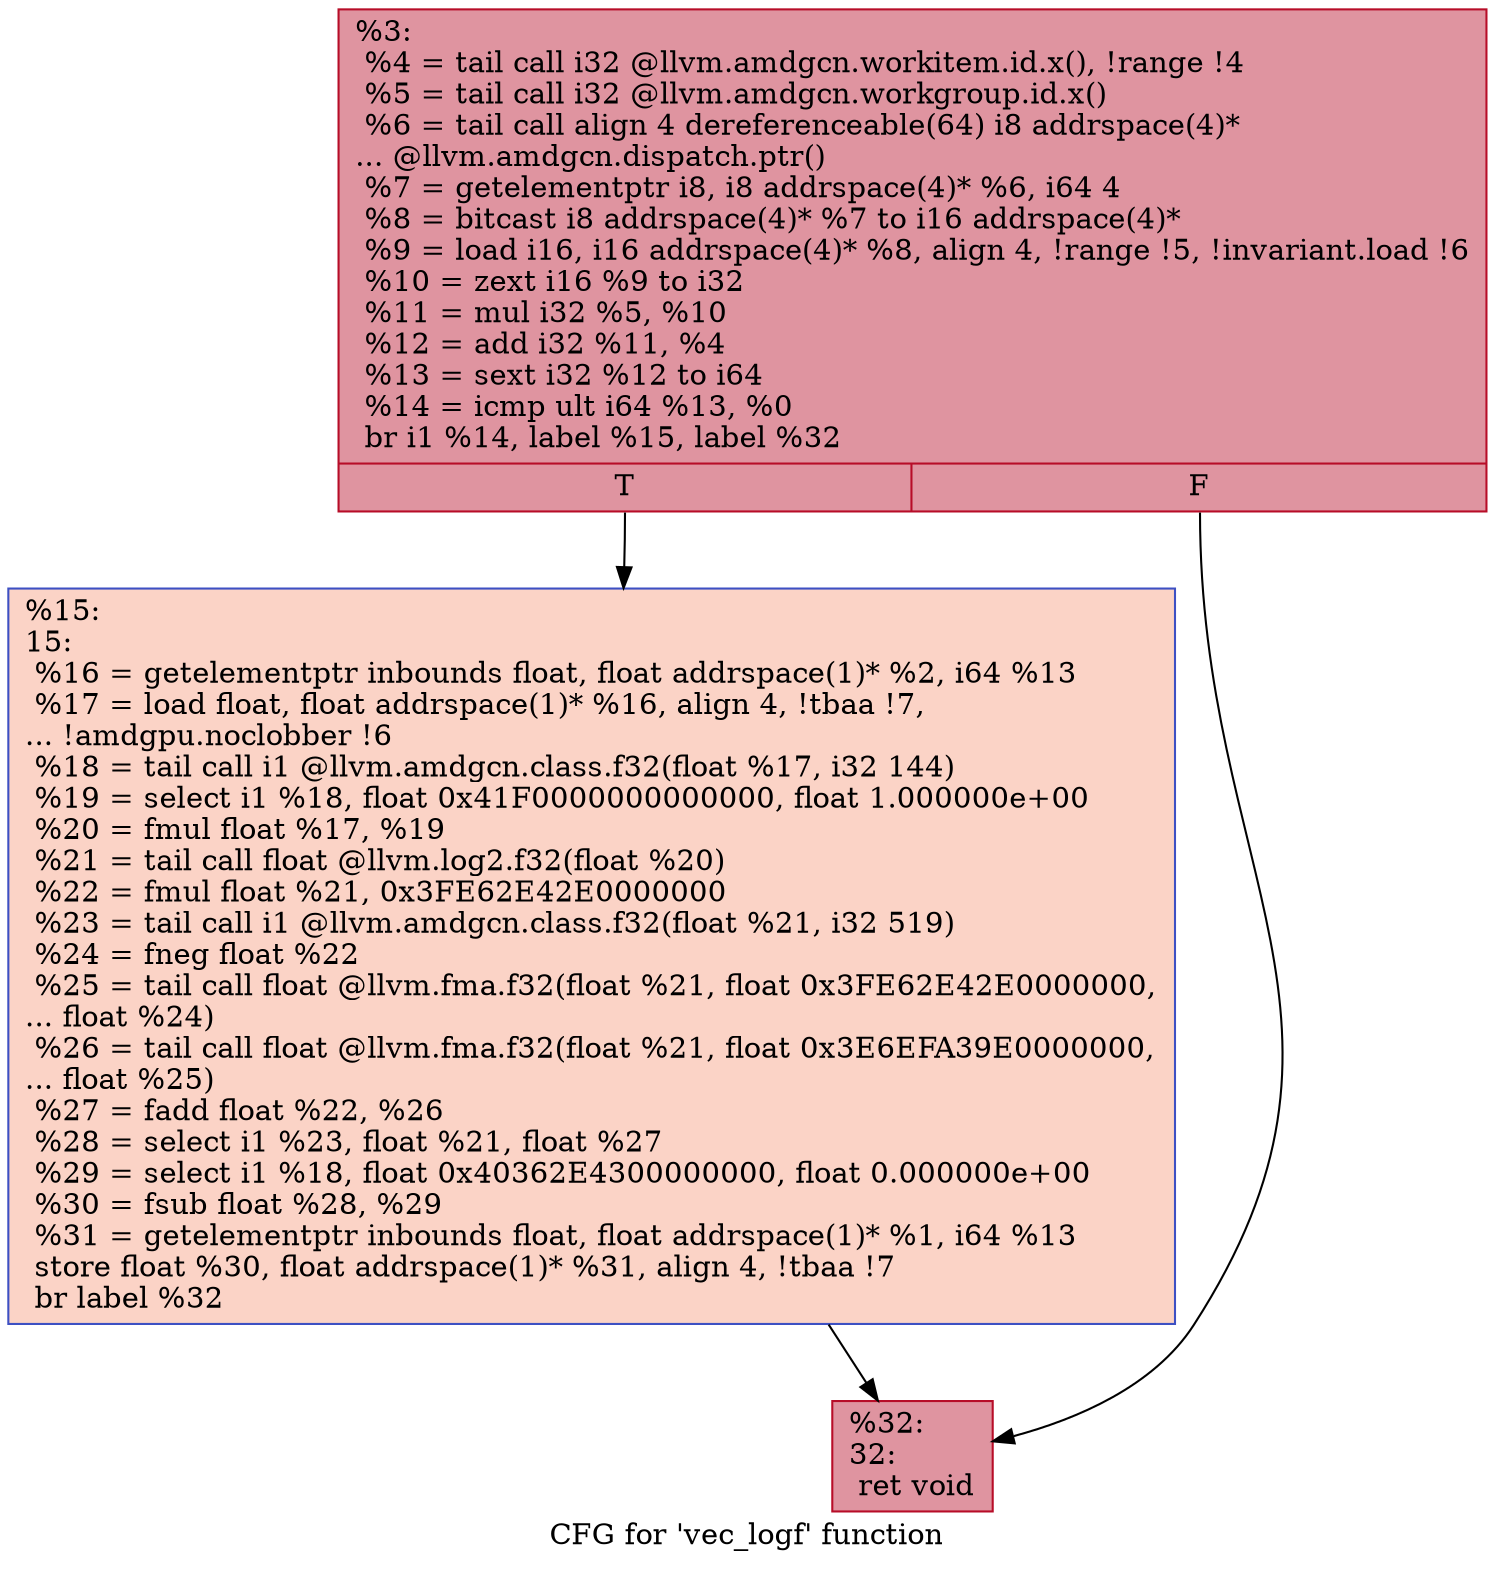 digraph "CFG for 'vec_logf' function" {
	label="CFG for 'vec_logf' function";

	Node0x511f480 [shape=record,color="#b70d28ff", style=filled, fillcolor="#b70d2870",label="{%3:\l  %4 = tail call i32 @llvm.amdgcn.workitem.id.x(), !range !4\l  %5 = tail call i32 @llvm.amdgcn.workgroup.id.x()\l  %6 = tail call align 4 dereferenceable(64) i8 addrspace(4)*\l... @llvm.amdgcn.dispatch.ptr()\l  %7 = getelementptr i8, i8 addrspace(4)* %6, i64 4\l  %8 = bitcast i8 addrspace(4)* %7 to i16 addrspace(4)*\l  %9 = load i16, i16 addrspace(4)* %8, align 4, !range !5, !invariant.load !6\l  %10 = zext i16 %9 to i32\l  %11 = mul i32 %5, %10\l  %12 = add i32 %11, %4\l  %13 = sext i32 %12 to i64\l  %14 = icmp ult i64 %13, %0\l  br i1 %14, label %15, label %32\l|{<s0>T|<s1>F}}"];
	Node0x511f480:s0 -> Node0x5120220;
	Node0x511f480:s1 -> Node0x5121490;
	Node0x5120220 [shape=record,color="#3d50c3ff", style=filled, fillcolor="#f59c7d70",label="{%15:\l15:                                               \l  %16 = getelementptr inbounds float, float addrspace(1)* %2, i64 %13\l  %17 = load float, float addrspace(1)* %16, align 4, !tbaa !7,\l... !amdgpu.noclobber !6\l  %18 = tail call i1 @llvm.amdgcn.class.f32(float %17, i32 144)\l  %19 = select i1 %18, float 0x41F0000000000000, float 1.000000e+00\l  %20 = fmul float %17, %19\l  %21 = tail call float @llvm.log2.f32(float %20)\l  %22 = fmul float %21, 0x3FE62E42E0000000\l  %23 = tail call i1 @llvm.amdgcn.class.f32(float %21, i32 519)\l  %24 = fneg float %22\l  %25 = tail call float @llvm.fma.f32(float %21, float 0x3FE62E42E0000000,\l... float %24)\l  %26 = tail call float @llvm.fma.f32(float %21, float 0x3E6EFA39E0000000,\l... float %25)\l  %27 = fadd float %22, %26\l  %28 = select i1 %23, float %21, float %27\l  %29 = select i1 %18, float 0x40362E4300000000, float 0.000000e+00\l  %30 = fsub float %28, %29\l  %31 = getelementptr inbounds float, float addrspace(1)* %1, i64 %13\l  store float %30, float addrspace(1)* %31, align 4, !tbaa !7\l  br label %32\l}"];
	Node0x5120220 -> Node0x5121490;
	Node0x5121490 [shape=record,color="#b70d28ff", style=filled, fillcolor="#b70d2870",label="{%32:\l32:                                               \l  ret void\l}"];
}
